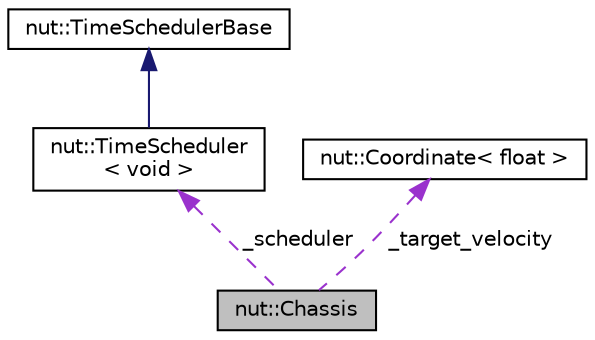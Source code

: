 digraph "nut::Chassis"
{
 // LATEX_PDF_SIZE
  edge [fontname="Helvetica",fontsize="10",labelfontname="Helvetica",labelfontsize="10"];
  node [fontname="Helvetica",fontsize="10",shape=record];
  Node1 [label="nut::Chassis",height=0.2,width=0.4,color="black", fillcolor="grey75", style="filled", fontcolor="black",tooltip="機体足回り基底純粋仮想クラス"];
  Node2 -> Node1 [dir="back",color="darkorchid3",fontsize="10",style="dashed",label=" _scheduler" ,fontname="Helvetica"];
  Node2 [label="nut::TimeScheduler\l\< void \>",height=0.2,width=0.4,color="black", fillcolor="white", style="filled",URL="$db/de6/classnut_1_1_time_scheduler_3_01void_01_4.html",tooltip="タイムスケジューラクラスのvoid特殊化"];
  Node3 -> Node2 [dir="back",color="midnightblue",fontsize="10",style="solid",fontname="Helvetica"];
  Node3 [label="nut::TimeSchedulerBase",height=0.2,width=0.4,color="black", fillcolor="white", style="filled",URL="$d9/d00/classnut_1_1_time_scheduler_base.html",tooltip="時間制御基底純粋仮想クラス"];
  Node4 -> Node1 [dir="back",color="darkorchid3",fontsize="10",style="dashed",label=" _target_velocity" ,fontname="Helvetica"];
  Node4 [label="nut::Coordinate\< float \>",height=0.2,width=0.4,color="black", fillcolor="white", style="filled",URL="$d4/d08/classnut_1_1_coordinate.html",tooltip=" "];
}
